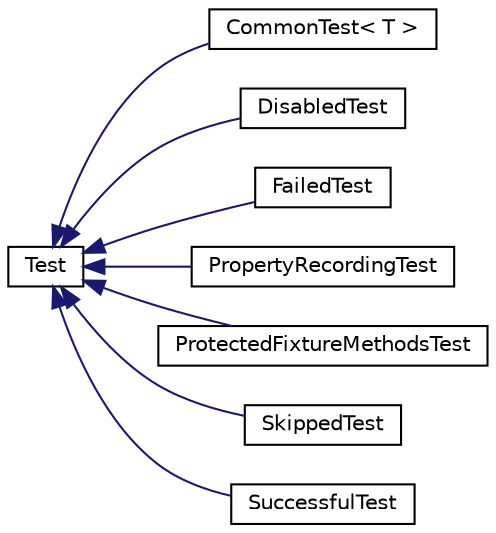 digraph "类继承关系图"
{
 // LATEX_PDF_SIZE
  edge [fontname="Helvetica",fontsize="10",labelfontname="Helvetica",labelfontsize="10"];
  node [fontname="Helvetica",fontsize="10",shape=record];
  rankdir="LR";
  Node0 [label="Test",height=0.2,width=0.4,color="black", fillcolor="white", style="filled",URL="$classTest.html",tooltip=" "];
  Node0 -> Node1 [dir="back",color="midnightblue",fontsize="10",style="solid",fontname="Helvetica"];
  Node1 [label="CommonTest\< T \>",height=0.2,width=0.4,color="black", fillcolor="white", style="filled",URL="$classCommonTest.html",tooltip=" "];
  Node0 -> Node2 [dir="back",color="midnightblue",fontsize="10",style="solid",fontname="Helvetica"];
  Node2 [label="DisabledTest",height=0.2,width=0.4,color="black", fillcolor="white", style="filled",URL="$classDisabledTest.html",tooltip=" "];
  Node0 -> Node3 [dir="back",color="midnightblue",fontsize="10",style="solid",fontname="Helvetica"];
  Node3 [label="FailedTest",height=0.2,width=0.4,color="black", fillcolor="white", style="filled",URL="$classFailedTest.html",tooltip=" "];
  Node0 -> Node4 [dir="back",color="midnightblue",fontsize="10",style="solid",fontname="Helvetica"];
  Node4 [label="PropertyRecordingTest",height=0.2,width=0.4,color="black", fillcolor="white", style="filled",URL="$classPropertyRecordingTest.html",tooltip=" "];
  Node0 -> Node5 [dir="back",color="midnightblue",fontsize="10",style="solid",fontname="Helvetica"];
  Node5 [label="ProtectedFixtureMethodsTest",height=0.2,width=0.4,color="black", fillcolor="white", style="filled",URL="$classProtectedFixtureMethodsTest.html",tooltip=" "];
  Node0 -> Node6 [dir="back",color="midnightblue",fontsize="10",style="solid",fontname="Helvetica"];
  Node6 [label="SkippedTest",height=0.2,width=0.4,color="black", fillcolor="white", style="filled",URL="$classSkippedTest.html",tooltip=" "];
  Node0 -> Node7 [dir="back",color="midnightblue",fontsize="10",style="solid",fontname="Helvetica"];
  Node7 [label="SuccessfulTest",height=0.2,width=0.4,color="black", fillcolor="white", style="filled",URL="$classSuccessfulTest.html",tooltip=" "];
}
